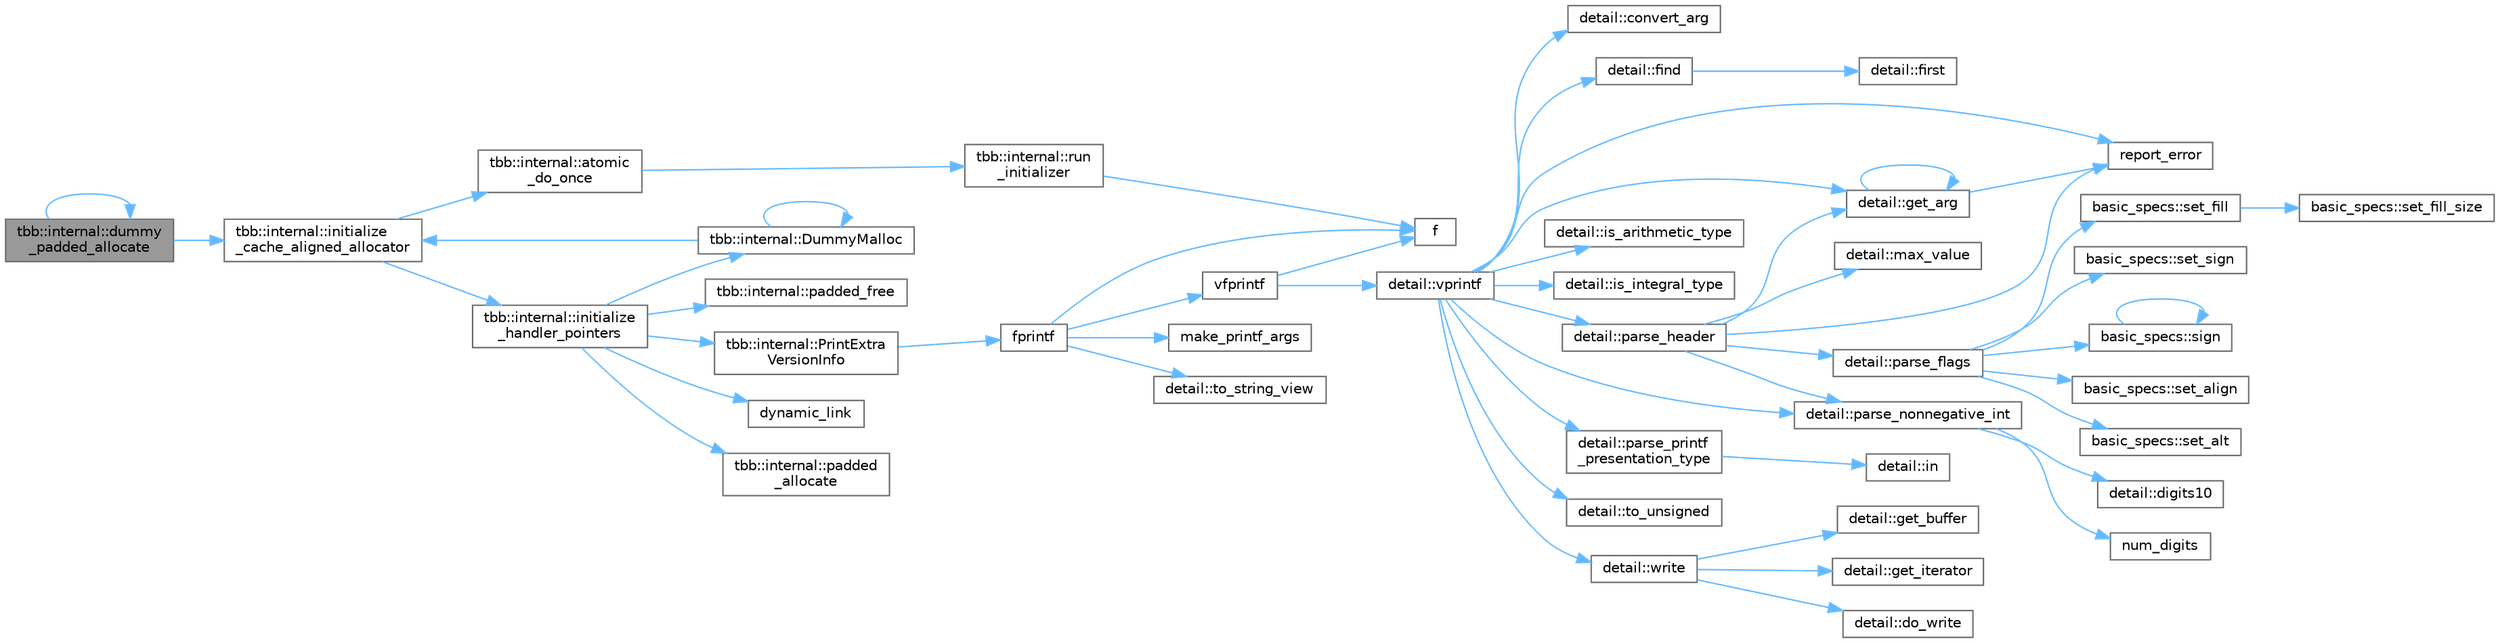 digraph "tbb::internal::dummy_padded_allocate"
{
 // LATEX_PDF_SIZE
  bgcolor="transparent";
  edge [fontname=Helvetica,fontsize=10,labelfontname=Helvetica,labelfontsize=10];
  node [fontname=Helvetica,fontsize=10,shape=box,height=0.2,width=0.4];
  rankdir="LR";
  Node1 [id="Node000001",label="tbb::internal::dummy\l_padded_allocate",height=0.2,width=0.4,color="gray40", fillcolor="grey60", style="filled", fontcolor="black",tooltip="Dummy routine used for first indirect call via padded_allocate_handler."];
  Node1 -> Node1 [id="edge53_Node000001_Node000001",color="steelblue1",style="solid",tooltip=" "];
  Node1 -> Node2 [id="edge54_Node000001_Node000002",color="steelblue1",style="solid",tooltip=" "];
  Node2 [id="Node000002",label="tbb::internal::initialize\l_cache_aligned_allocator",height=0.2,width=0.4,color="grey40", fillcolor="white", style="filled",URL="$namespacetbb_1_1internal.html#a408cda99f26f50b451ac562e96a4d760",tooltip="Defined in cache_aligned_allocator.cpp"];
  Node2 -> Node3 [id="edge55_Node000002_Node000003",color="steelblue1",style="solid",tooltip=" "];
  Node3 [id="Node000003",label="tbb::internal::atomic\l_do_once",height=0.2,width=0.4,color="grey40", fillcolor="white", style="filled",URL="$namespacetbb_1_1internal.html#a1082394ca8392ef2aa6795b57a756fa5",tooltip="One-time initialization function"];
  Node3 -> Node4 [id="edge56_Node000003_Node000004",color="steelblue1",style="solid",tooltip=" "];
  Node4 [id="Node000004",label="tbb::internal::run\l_initializer",height=0.2,width=0.4,color="grey40", fillcolor="white", style="filled",URL="$namespacetbb_1_1internal.html#a4c2293788c0e215e6f6f44ea162b3bc7",tooltip=" "];
  Node4 -> Node5 [id="edge57_Node000004_Node000005",color="steelblue1",style="solid",tooltip=" "];
  Node5 [id="Node000005",label="f",height=0.2,width=0.4,color="grey40", fillcolor="white", style="filled",URL="$cxx11__tensor__map_8cpp.html#a7f507fea02198f6cb81c86640c7b1a4e",tooltip=" "];
  Node2 -> Node6 [id="edge58_Node000002_Node000006",color="steelblue1",style="solid",tooltip=" "];
  Node6 [id="Node000006",label="tbb::internal::initialize\l_handler_pointers",height=0.2,width=0.4,color="grey40", fillcolor="white", style="filled",URL="$namespacetbb_1_1internal.html#ad81b5f8ef24a819263e662348983fb5d",tooltip="Initialize the allocation/free handler pointers."];
  Node6 -> Node7 [id="edge59_Node000006_Node000007",color="steelblue1",style="solid",tooltip=" "];
  Node7 [id="Node000007",label="tbb::internal::DummyMalloc",height=0.2,width=0.4,color="grey40", fillcolor="white", style="filled",URL="$namespacetbb_1_1internal.html#a017b2dc8729e0abacdcb39735b376b5e",tooltip="Dummy routine used for first indirect call via MallocHandler."];
  Node7 -> Node7 [id="edge60_Node000007_Node000007",color="steelblue1",style="solid",tooltip=" "];
  Node7 -> Node2 [id="edge61_Node000007_Node000002",color="steelblue1",style="solid",tooltip=" "];
  Node6 -> Node8 [id="edge62_Node000006_Node000008",color="steelblue1",style="solid",tooltip=" "];
  Node8 [id="Node000008",label="dynamic_link",height=0.2,width=0.4,color="grey40", fillcolor="white", style="filled",URL="$dynamic__link_8cpp.html#aca8bbbbc28690d986ae2636bae2754f7",tooltip=" "];
  Node6 -> Node9 [id="edge63_Node000006_Node000009",color="steelblue1",style="solid",tooltip=" "];
  Node9 [id="Node000009",label="tbb::internal::padded\l_allocate",height=0.2,width=0.4,color="grey40", fillcolor="white", style="filled",URL="$namespacetbb_1_1internal.html#a53b20002ba2abdc3326f3741a8608f22",tooltip=" "];
  Node6 -> Node10 [id="edge64_Node000006_Node000010",color="steelblue1",style="solid",tooltip=" "];
  Node10 [id="Node000010",label="tbb::internal::padded_free",height=0.2,width=0.4,color="grey40", fillcolor="white", style="filled",URL="$namespacetbb_1_1internal.html#ad794dd567905ec5005396fec4e96cf6a",tooltip=" "];
  Node6 -> Node11 [id="edge65_Node000006_Node000011",color="steelblue1",style="solid",tooltip=" "];
  Node11 [id="Node000011",label="tbb::internal::PrintExtra\lVersionInfo",height=0.2,width=0.4,color="grey40", fillcolor="white", style="filled",URL="$namespacetbb_1_1internal.html#a89891ef24359a1304be463a41071684c",tooltip="Prints arbitrary extra TBB version information on stderr"];
  Node11 -> Node12 [id="edge66_Node000011_Node000012",color="steelblue1",style="solid",tooltip=" "];
  Node12 [id="Node000012",label="fprintf",height=0.2,width=0.4,color="grey40", fillcolor="white", style="filled",URL="$printf_8h.html#a9f315126362cae9675de1642105e631e",tooltip=" "];
  Node12 -> Node5 [id="edge67_Node000012_Node000005",color="steelblue1",style="solid",tooltip=" "];
  Node12 -> Node13 [id="edge68_Node000012_Node000013",color="steelblue1",style="solid",tooltip=" "];
  Node13 [id="Node000013",label="make_printf_args",height=0.2,width=0.4,color="grey40", fillcolor="white", style="filled",URL="$printf_8h.html#a27dcc0efcda04388971dbea3c875f122",tooltip=" "];
  Node12 -> Node14 [id="edge69_Node000012_Node000014",color="steelblue1",style="solid",tooltip=" "];
  Node14 [id="Node000014",label="detail::to_string_view",height=0.2,width=0.4,color="grey40", fillcolor="white", style="filled",URL="$namespacedetail.html#abeae79fa3e1eded2d8fbd56cc9f0960e",tooltip=" "];
  Node12 -> Node15 [id="edge70_Node000012_Node000015",color="steelblue1",style="solid",tooltip=" "];
  Node15 [id="Node000015",label="vfprintf",height=0.2,width=0.4,color="grey40", fillcolor="white", style="filled",URL="$printf_8h.html#abb30aad964fc771fb52cf3ad88649df2",tooltip=" "];
  Node15 -> Node5 [id="edge71_Node000015_Node000005",color="steelblue1",style="solid",tooltip=" "];
  Node15 -> Node16 [id="edge72_Node000015_Node000016",color="steelblue1",style="solid",tooltip=" "];
  Node16 [id="Node000016",label="detail::vprintf",height=0.2,width=0.4,color="grey40", fillcolor="white", style="filled",URL="$namespacedetail.html#a1c8c2218e4c822aa8f743fb9c573717f",tooltip=" "];
  Node16 -> Node17 [id="edge73_Node000016_Node000017",color="steelblue1",style="solid",tooltip=" "];
  Node17 [id="Node000017",label="detail::convert_arg",height=0.2,width=0.4,color="grey40", fillcolor="white", style="filled",URL="$namespacedetail.html#a03c11572c9a664266d6925f327dec7f3",tooltip=" "];
  Node16 -> Node18 [id="edge74_Node000016_Node000018",color="steelblue1",style="solid",tooltip=" "];
  Node18 [id="Node000018",label="detail::find",height=0.2,width=0.4,color="grey40", fillcolor="white", style="filled",URL="$namespacedetail.html#a6b71952fab3dc32f3edb2c3e9811d8d9",tooltip=" "];
  Node18 -> Node19 [id="edge75_Node000018_Node000019",color="steelblue1",style="solid",tooltip=" "];
  Node19 [id="Node000019",label="detail::first",height=0.2,width=0.4,color="grey40", fillcolor="white", style="filled",URL="$namespacedetail.html#a02319a3deb124802b88b61f85987df5e",tooltip=" "];
  Node16 -> Node20 [id="edge76_Node000016_Node000020",color="steelblue1",style="solid",tooltip=" "];
  Node20 [id="Node000020",label="detail::get_arg",height=0.2,width=0.4,color="grey40", fillcolor="white", style="filled",URL="$namespacedetail.html#a342ef250e45bd09b2ef666b6fae1c355",tooltip=" "];
  Node20 -> Node20 [id="edge77_Node000020_Node000020",color="steelblue1",style="solid",tooltip=" "];
  Node20 -> Node21 [id="edge78_Node000020_Node000021",color="steelblue1",style="solid",tooltip=" "];
  Node21 [id="Node000021",label="report_error",height=0.2,width=0.4,color="grey40", fillcolor="white", style="filled",URL="$format-inl_8h.html#a5555893692b00b61b3886349332fd01f",tooltip=" "];
  Node16 -> Node22 [id="edge79_Node000016_Node000022",color="steelblue1",style="solid",tooltip=" "];
  Node22 [id="Node000022",label="detail::is_arithmetic_type",height=0.2,width=0.4,color="grey40", fillcolor="white", style="filled",URL="$namespacedetail.html#a802c50a56a3495fdab6020b375ba1389",tooltip=" "];
  Node16 -> Node23 [id="edge80_Node000016_Node000023",color="steelblue1",style="solid",tooltip=" "];
  Node23 [id="Node000023",label="detail::is_integral_type",height=0.2,width=0.4,color="grey40", fillcolor="white", style="filled",URL="$namespacedetail.html#a2a60f8d1bee41b803f43fc42b707b5d1",tooltip=" "];
  Node16 -> Node24 [id="edge81_Node000016_Node000024",color="steelblue1",style="solid",tooltip=" "];
  Node24 [id="Node000024",label="detail::parse_header",height=0.2,width=0.4,color="grey40", fillcolor="white", style="filled",URL="$namespacedetail.html#afc9d93e58b8edb8077f8bc8eee7f4035",tooltip=" "];
  Node24 -> Node20 [id="edge82_Node000024_Node000020",color="steelblue1",style="solid",tooltip=" "];
  Node24 -> Node25 [id="edge83_Node000024_Node000025",color="steelblue1",style="solid",tooltip=" "];
  Node25 [id="Node000025",label="detail::max_value",height=0.2,width=0.4,color="grey40", fillcolor="white", style="filled",URL="$namespacedetail.html#a45c2130c44ebe54179eafcee3cda2bfb",tooltip=" "];
  Node24 -> Node26 [id="edge84_Node000024_Node000026",color="steelblue1",style="solid",tooltip=" "];
  Node26 [id="Node000026",label="detail::parse_flags",height=0.2,width=0.4,color="grey40", fillcolor="white", style="filled",URL="$namespacedetail.html#a4213daed116a37e1767881da51238261",tooltip=" "];
  Node26 -> Node27 [id="edge85_Node000026_Node000027",color="steelblue1",style="solid",tooltip=" "];
  Node27 [id="Node000027",label="basic_specs::set_align",height=0.2,width=0.4,color="grey40", fillcolor="white", style="filled",URL="$classbasic__specs.html#ad73b6f854341aaabc744bf54e6ea6af6",tooltip=" "];
  Node26 -> Node28 [id="edge86_Node000026_Node000028",color="steelblue1",style="solid",tooltip=" "];
  Node28 [id="Node000028",label="basic_specs::set_alt",height=0.2,width=0.4,color="grey40", fillcolor="white", style="filled",URL="$classbasic__specs.html#a5f10314706a8a3d579f882f30d283b61",tooltip=" "];
  Node26 -> Node29 [id="edge87_Node000026_Node000029",color="steelblue1",style="solid",tooltip=" "];
  Node29 [id="Node000029",label="basic_specs::set_fill",height=0.2,width=0.4,color="grey40", fillcolor="white", style="filled",URL="$classbasic__specs.html#a1600987fb39fed5dfdac21b218061a9e",tooltip=" "];
  Node29 -> Node30 [id="edge88_Node000029_Node000030",color="steelblue1",style="solid",tooltip=" "];
  Node30 [id="Node000030",label="basic_specs::set_fill_size",height=0.2,width=0.4,color="grey40", fillcolor="white", style="filled",URL="$classbasic__specs.html#a4b36db5ad1e38169bd6653635d5e69cd",tooltip=" "];
  Node26 -> Node31 [id="edge89_Node000026_Node000031",color="steelblue1",style="solid",tooltip=" "];
  Node31 [id="Node000031",label="basic_specs::set_sign",height=0.2,width=0.4,color="grey40", fillcolor="white", style="filled",URL="$classbasic__specs.html#a7020ec66ba6918727e4102567c5c731a",tooltip=" "];
  Node26 -> Node32 [id="edge90_Node000026_Node000032",color="steelblue1",style="solid",tooltip=" "];
  Node32 [id="Node000032",label="basic_specs::sign",height=0.2,width=0.4,color="grey40", fillcolor="white", style="filled",URL="$classbasic__specs.html#a380e6ff33a8ae05e3ef479bf95696ad2",tooltip=" "];
  Node32 -> Node32 [id="edge91_Node000032_Node000032",color="steelblue1",style="solid",tooltip=" "];
  Node24 -> Node33 [id="edge92_Node000024_Node000033",color="steelblue1",style="solid",tooltip=" "];
  Node33 [id="Node000033",label="detail::parse_nonnegative_int",height=0.2,width=0.4,color="grey40", fillcolor="white", style="filled",URL="$namespacedetail.html#a338caba782225e115a9902d4d0835f5f",tooltip=" "];
  Node33 -> Node34 [id="edge93_Node000033_Node000034",color="steelblue1",style="solid",tooltip=" "];
  Node34 [id="Node000034",label="detail::digits10",height=0.2,width=0.4,color="grey40", fillcolor="white", style="filled",URL="$namespacedetail.html#a3a043db05db2d07deb2d98ba2d04b4eb",tooltip=" "];
  Node33 -> Node35 [id="edge94_Node000033_Node000035",color="steelblue1",style="solid",tooltip=" "];
  Node35 [id="Node000035",label="num_digits",height=0.2,width=0.4,color="grey40", fillcolor="white", style="filled",URL="$_sequence_8c.html#aa16e8c03d098498ad9c8839cf2c48044",tooltip=" "];
  Node24 -> Node21 [id="edge95_Node000024_Node000021",color="steelblue1",style="solid",tooltip=" "];
  Node16 -> Node33 [id="edge96_Node000016_Node000033",color="steelblue1",style="solid",tooltip=" "];
  Node16 -> Node36 [id="edge97_Node000016_Node000036",color="steelblue1",style="solid",tooltip=" "];
  Node36 [id="Node000036",label="detail::parse_printf\l_presentation_type",height=0.2,width=0.4,color="grey40", fillcolor="white", style="filled",URL="$namespacedetail.html#aa2cb095169b23e3a66260ad7078f44cc",tooltip=" "];
  Node36 -> Node37 [id="edge98_Node000036_Node000037",color="steelblue1",style="solid",tooltip=" "];
  Node37 [id="Node000037",label="detail::in",height=0.2,width=0.4,color="grey40", fillcolor="white", style="filled",URL="$namespacedetail.html#a52a5e2ed06c229dcf95ea5c46d48d05e",tooltip=" "];
  Node16 -> Node21 [id="edge99_Node000016_Node000021",color="steelblue1",style="solid",tooltip=" "];
  Node16 -> Node38 [id="edge100_Node000016_Node000038",color="steelblue1",style="solid",tooltip=" "];
  Node38 [id="Node000038",label="detail::to_unsigned",height=0.2,width=0.4,color="grey40", fillcolor="white", style="filled",URL="$namespacedetail.html#a4855e668246c731a97484efc329f2aac",tooltip=" "];
  Node16 -> Node39 [id="edge101_Node000016_Node000039",color="steelblue1",style="solid",tooltip=" "];
  Node39 [id="Node000039",label="detail::write",height=0.2,width=0.4,color="grey40", fillcolor="white", style="filled",URL="$namespacedetail.html#a29dacf26eedc9e3575fb57329a5ca0a3",tooltip=" "];
  Node39 -> Node40 [id="edge102_Node000039_Node000040",color="steelblue1",style="solid",tooltip=" "];
  Node40 [id="Node000040",label="detail::do_write",height=0.2,width=0.4,color="grey40", fillcolor="white", style="filled",URL="$namespacedetail.html#a5007cc441bd246a9096070c10d1ea683",tooltip=" "];
  Node39 -> Node41 [id="edge103_Node000039_Node000041",color="steelblue1",style="solid",tooltip=" "];
  Node41 [id="Node000041",label="detail::get_buffer",height=0.2,width=0.4,color="grey40", fillcolor="white", style="filled",URL="$namespacedetail.html#ad803bb19df422bc4c4f92d75c7564437",tooltip=" "];
  Node39 -> Node42 [id="edge104_Node000039_Node000042",color="steelblue1",style="solid",tooltip=" "];
  Node42 [id="Node000042",label="detail::get_iterator",height=0.2,width=0.4,color="grey40", fillcolor="white", style="filled",URL="$namespacedetail.html#a05e3e231207d3f28f83261c2e7ad2fe5",tooltip=" "];
}
